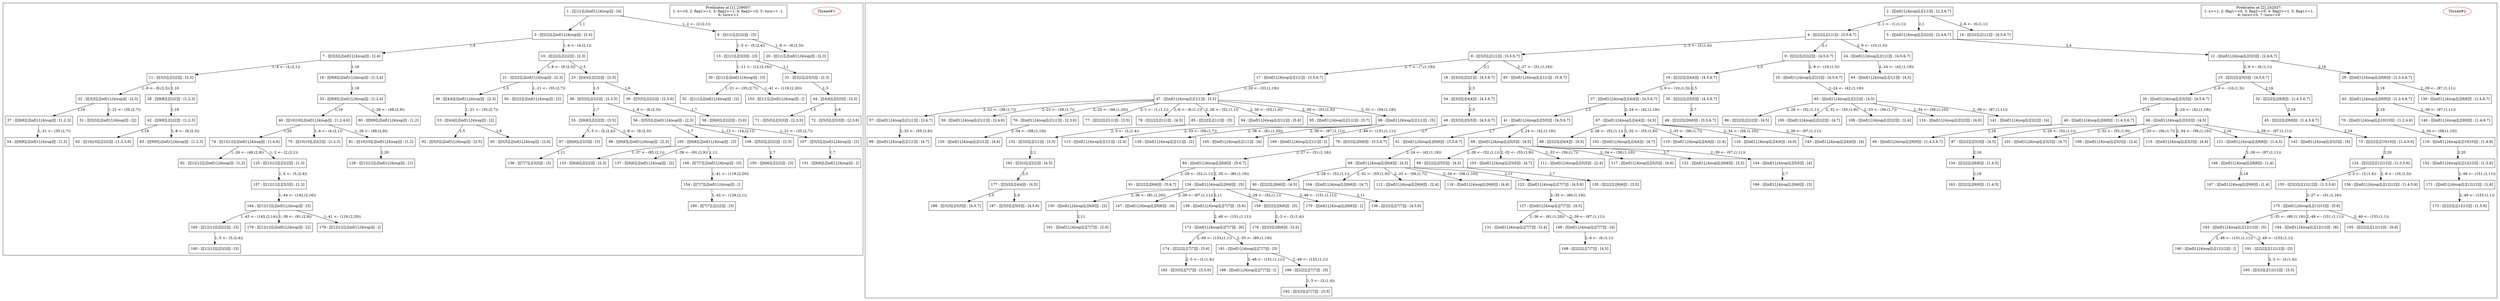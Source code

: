 digraph main {
subgraph cluster1 {
"Thread#1" [color = red];"pred_239007" [shape=box, label="Predicates at [1]_239007:\n 1: x=<0, 2: flag1>=1, 3: flag2>=1, 4: flag2=<0, 5: turn=< -1, \n6: turn>=1"];
"1" [shape = box,label ="1 : [[[1|1]],[[inf|1],[4|sup]]] : [4]"];
"1" -> "3" [label="1,1"];"1" -> "6" [label="1,-2 <-- (2,(2,1))"];"3" [shape = box,label ="3 : [[[2|2]],[[inf|1],[4|sup]]] : [2,4]"];
"3" -> "7" [label="1,4"];"3" -> "10" [label="1,-4 <-- (4,(2,1))"];"6" [shape = box,label ="6 : [[[1|1]],[[2|2]]] : [3]"];
"6" -> "13" [label="1,-5 <-- (5,(2,4))"];"6" -> "20" [label="1,-8 <-- (9,(2,3))"];"7" [shape = box,label ="7 : [[[3|3]],[[inf|1],[4|sup]]] : [2,4]"];
"7" -> "11" [label="1,-4 <-- (4,(2,1))"];"7" -> "16" [label="1,16"];"10" [shape = box,label ="10 : [[[2|2]],[[2|2]]] : [2,3]"];
"10" -> "21" [label="1,-8 <-- (9,(2,3))"];"10" -> "23" [label="1,3"];"11" [shape = box,label ="11 : [[[3|3]],[[2|2]]] : [2,3]"];
"11" -> "22" [label="1,-8 <-- (9,(2,3))"];"11" -> "28" [label="1,16"];"13" [shape = box,label ="13 : [[[1|1]],[[3|3]]] : [3]"];
"13" -> "30" [label="1,-11 <-- (12,(2,16))"];"13" -> "31" [label="1,1"];"16" [shape = box,label ="16 : [[[8|8]],[[inf|1],[4|sup]]] : [1,2,4]"];
"16" -> "33" [label="1,18"];"20" [shape = box,label ="20 : [[[1|1]],[[inf|1],[4|sup]]] : [2,3]"];
"21" [shape = box,label ="21 : [[[2|2]],[[inf|1],[4|sup]]] : [2,3]"];
"21" -> "36" [label="1,3"];"21" -> "50" [label="1,-21 <-- (35,(2,7))"];"22" [shape = box,label ="22 : [[[3|3]],[[inf|1],[4|sup]]] : [2,3]"];
"22" -> "37" [label="1,16"];"22" -> "51" [label="1,-21 <-- (35,(2,7))"];"23" [shape = box,label ="23 : [[[4|4]],[[2|2]]] : [2,3]"];
"23" -> "38" [label="1,5"];"23" -> "39" [label="1,6"];"28" [shape = box,label ="28 : [[[8|8]],[[2|2]]] : [1,2,3]"];
"28" -> "42" [label="1,18"];"30" [shape = box,label ="30 : [[[1|1]],[[inf|1],[4|sup]]] : [3]"];
"30" -> "52" [label="1,-21 <-- (35,(2,7))"];"30" -> "153" [label="1,-41 <-- (119,(2,20))"];"31" [shape = box,label ="31 : [[[2|2]],[[3|3]]] : [2,3]"];
"31" -> "44" [label="1,3"];"33" [shape = box,label ="33 : [[[9|9]],[[inf|1],[4|sup]]] : [1,2,4]"];
"33" -> "46" [label="1,19"];"33" -> "80" [label="1,-26 <-- (49,(2,9))"];"36" [shape = box,label ="36 : [[[4|4]],[[inf|1],[4|sup]]] : [2,3]"];
"36" -> "53" [label="1,-21 <-- (35,(2,7))"];"37" [shape = box,label ="37 : [[[8|8]],[[inf|1],[4|sup]]] : [1,2,3]"];
"37" -> "54" [label="1,-21 <-- (35,(2,7))"];"38" [shape = box,label ="38 : [[[5|5]],[[2|2]]] : [2,3,5]"];
"38" -> "55" [label="1,7"];"38" -> "56" [label="1,-8 <-- (9,(2,3))"];"39" [shape = box,label ="39 : [[[5|5]],[[2|2]]] : [2,3,6]"];
"39" -> "58" [label="1,7"];"42" [shape = box,label ="42 : [[[9|9]],[[2|2]]] : [1,2,3]"];
"42" -> "62" [label="1,19"];"42" -> "63" [label="1,-8 <-- (9,(2,3))"];"44" [shape = box,label ="44 : [[[4|4]],[[3|3]]] : [2,3]"];
"44" -> "71" [label="1,5"];"44" -> "72" [label="1,6"];"46" [shape = box,label ="46 : [[[10|10]],[[inf|1],[4|sup]]] : [1,2,4,6]"];
"46" -> "74" [label="1,20"];"46" -> "75" [label="1,-4 <-- (4,(2,1))"];"46" -> "81" [label="1,-26 <-- (49,(2,9))"];"50" [shape = box,label ="50 : [[[2|2]],[[inf|1],[4|sup]]] : [2]"];
"51" [shape = box,label ="51 : [[[3|3]],[[inf|1],[4|sup]]] : [2]"];
"52" [shape = box,label ="52 : [[[1|1]],[[inf|1],[4|sup]]] : [2]"];
"53" [shape = box,label ="53 : [[[4|4]],[[inf|1],[4|sup]]] : [2]"];
"53" -> "92" [label="1,5"];"53" -> "93" [label="1,6"];"54" [shape = box,label ="54 : [[[8|8]],[[inf|1],[4|sup]]] : [1,2]"];
"55" [shape = box,label ="55 : [[[6|6]],[[2|2]]] : [3,5]"];
"55" -> "97" [label="1,-5 <-- (5,(2,4))"];"55" -> "98" [label="1,-8 <-- (9,(2,3))"];"56" [shape = box,label ="56 : [[[5|5]],[[inf|1],[4|sup]]] : [2,3]"];
"56" -> "105" [label="1,7"];"56" -> "106" [label="1,-12 <-- (14,(2,1))"];"56" -> "107" [label="1,-21 <-- (35,(2,7))"];"58" [shape = box,label ="58 : [[[6|6]],[[2|2]]] : [3,6]"];
"62" [shape = box,label ="62 : [[[10|10]],[[2|2]]] : [1,2,3,6]"];
"63" [shape = box,label ="63 : [[[9|9]],[[inf|1],[4|sup]]] : [1,2,3]"];
"71" [shape = box,label ="71 : [[[5|5]],[[3|3]]] : [2,3,5]"];
"72" [shape = box,label ="72 : [[[5|5]],[[3|3]]] : [2,3,6]"];
"74" [shape = box,label ="74 : [[[12|12]],[[inf|1],[4|sup]]] : [1,4,6]"];
"74" -> "82" [label="1,-26 <-- (49,(2,9))"];"74" -> "125" [label="1,-2 <-- (2,(2,1))"];"75" [shape = box,label ="75 : [[[10|10]],[[2|2]]] : [1,2,3]"];
"80" [shape = box,label ="80 : [[[9|9]],[[inf|1],[4|sup]]] : [1,2]"];
"81" [shape = box,label ="81 : [[[10|10]],[[inf|1],[4|sup]]] : [1,2]"];
"81" -> "128" [label="1,20"];"82" [shape = box,label ="82 : [[[12|12]],[[inf|1],[4|sup]]] : [1,2]"];
"92" [shape = box,label ="92 : [[[5|5]],[[inf|1],[4|sup]]] : [2,5]"];
"93" [shape = box,label ="93 : [[[5|5]],[[inf|1],[4|sup]]] : [2,6]"];
"97" [shape = box,label ="97 : [[[6|6]],[[3|3]]] : [3]"];
"97" -> "138" [label="1,11"];"98" [shape = box,label ="98 : [[[6|6]],[[inf|1],[4|sup]]] : [2,3]"];
"105" [shape = box,label ="105 : [[[6|6]],[[inf|1],[4|sup]]] : [3]"];
"105" -> "133" [label="1,-37 <-- (85,(2,1))"];"105" -> "137" [label="1,-38 <-- (91,(2,9))"];"105" -> "149" [label="1,11"];"106" [shape = box,label ="106 : [[[5|5]],[[2|2]]] : [2,3]"];
"106" -> "150" [label="1,7"];"107" [shape = box,label ="107 : [[[5|5]],[[inf|1],[4|sup]]] : [2]"];
"107" -> "151" [label="1,7"];"125" [shape = box,label ="125 : [[[12|12]],[[2|2]]] : [1,3]"];
"125" -> "157" [label="1,-5 <-- (5,(2,4))"];"128" [shape = box,label ="128 : [[[12|12]],[[inf|1],[4|sup]]] : [1]"];
"133" [shape = box,label ="133 : [[[6|6]],[[2|2]]] : [2,3]"];
"137" [shape = box,label ="137 : [[[6|6]],[[inf|1],[4|sup]]] : [2]"];
"138" [shape = box,label ="138 : [[[7|7]],[[3|3]]] : [3]"];
"149" [shape = box,label ="149 : [[[7|7]],[[inf|1],[4|sup]]] : [3]"];
"149" -> "154" [label="1,-41 <-- (119,(2,20))"];"150" [shape = box,label ="150 : [[[6|6]],[[2|2]]] : [3]"];
"151" [shape = box,label ="151 : [[[6|6]],[[inf|1],[4|sup]]] : []"];
"153" [shape = box,label ="153 : [[[1|1]],[[inf|1],[4|sup]]] : []"];
"154" [shape = box,label ="154 : [[[7|7]],[[inf|1],[4|sup]]] : []"];
"154" -> "160" [label="1,-42 <-- (129,(2,1))"];"157" [shape = box,label ="157 : [[[12|12]],[[3|3]]] : [1,3]"];
"157" -> "164" [label="1,-44 <-- (142,(2,16))"];"160" [shape = box,label ="160 : [[[7|7]],[[2|2]]] : [3]"];
"164" [shape = box,label ="164 : [[[12|12]],[[inf|1],[4|sup]]] : [3]"];
"164" -> "165" [label="1,-45 <-- (143,(2,14))"];"164" -> "178" [label="1,-38 <-- (91,(2,9))"];"164" -> "179" [label="1,-41 <-- (119,(2,20))"];"165" [shape = box,label ="165 : [[[12|12]],[[2|2]]] : [3]"];
"165" -> "180" [label="1,-5 <-- (5,(2,4))"];"178" [shape = box,label ="178 : [[[12|12]],[[inf|1],[4|sup]]] : [2]"];
"179" [shape = box,label ="179 : [[[12|12]],[[inf|1],[4|sup]]] : []"];
"180" [shape = box,label ="180 : [[[12|12]],[[3|3]]] : [3]"];
}
subgraph cluster2 {
"Thread#2" [color = red];"pred_242037" [shape=box, label="Predicates at [2]_242037:\n 1: x>=1, 2: flag1=<0, 3: flag2=<0, 4: flag2>=1, 5: flag1>=1, \n6: turn>=0, 7: turn=<0"];
"2" [shape = box,label ="2 : [[[inf|1],[4|sup]],[[1|1]]] : [2,3,6,7]"];
"2" -> "4" [label="2,-1 <-- (1,(1,1))"];"2" -> "5" [label="2,1"];"2" -> "14" [label="2,-6 <-- (6,(1,1))"];"4" [shape = box,label ="4 : [[[2|2]],[[1|1]]] : [3,5,6,7]"];
"4" -> "8" [label="2,-3 <-- (3,(1,4))"];"4" -> "9" [label="2,1"];"4" -> "24" [label="2,-9 <-- (10,(1,3))"];"5" [shape = box,label ="5 : [[[inf|1],[4|sup]],[[2|2]]] : [2,4,6,7]"];
"5" -> "12" [label="2,4"];"8" [shape = box,label ="8 : [[[3|3]],[[1|1]]] : [3,5,6,7]"];
"8" -> "17" [label="2,-7 <-- (7,(1,16))"];"8" -> "18" [label="2,1"];"8" -> "83" [label="2,-27 <-- (51,(1,16))"];"9" [shape = box,label ="9 : [[[2|2]],[[2|2]]] : [4,5,6,7]"];
"9" -> "19" [label="2,3"];"9" -> "25" [label="2,-9 <-- (10,(1,3))"];"12" [shape = box,label ="12 : [[[inf|1],[4|sup]],[[3|3]]] : [2,4,6,7]"];
"12" -> "15" [label="2,-6 <-- (6,(1,1))"];"12" -> "29" [label="2,16"];"14" [shape = box,label ="14 : [[[2|2]],[[1|1]]] : [4,5,6,7]"];
"15" [shape = box,label ="15 : [[[2|2]],[[3|3]]] : [4,5,6,7]"];
"15" -> "26" [label="2,-9 <-- (10,(1,3))"];"15" -> "32" [label="2,16"];"17" [shape = box,label ="17 : [[[inf|1],[4|sup]],[[1|1]]] : [3,5,6,7]"];
"17" -> "47" [label="2,-20 <-- (33,(1,19))"];"18" [shape = box,label ="18 : [[[3|3]],[[2|2]]] : [4,5,6,7]"];
"18" -> "34" [label="2,3"];"19" [shape = box,label ="19 : [[[2|2]],[[4|4]]] : [4,5,6,7]"];
"19" -> "27" [label="2,-9 <-- (10,(1,3))"];"19" -> "35" [label="2,5"];"24" [shape = box,label ="24 : [[[inf|1],[4|sup]],[[1|1]]] : [4,5,6,7]"];
"24" -> "64" [label="2,-24 <-- (42,(1,19))"];"25" [shape = box,label ="25 : [[[inf|1],[4|sup]],[[2|2]]] : [4,5,6,7]"];
"25" -> "65" [label="2,-24 <-- (42,(1,19))"];"26" [shape = box,label ="26 : [[[inf|1],[4|sup]],[[3|3]]] : [4,5,6,7]"];
"26" -> "40" [label="2,16"];"26" -> "66" [label="2,-24 <-- (42,(1,19))"];"27" [shape = box,label ="27 : [[[inf|1],[4|sup]],[[4|4]]] : [4,5,6,7]"];
"27" -> "41" [label="2,5"];"27" -> "67" [label="2,-24 <-- (42,(1,19))"];"29" [shape = box,label ="29 : [[[inf|1],[4|sup]],[[8|8]]] : [1,2,4,6,7]"];
"29" -> "43" [label="2,18"];"29" -> "139" [label="2,-39 <-- (97,(1,11))"];"32" [shape = box,label ="32 : [[[2|2]],[[8|8]]] : [1,4,5,6,7]"];
"32" -> "45" [label="2,18"];"34" [shape = box,label ="34 : [[[3|3]],[[4|4]]] : [4,5,6,7]"];
"34" -> "48" [label="2,5"];"35" [shape = box,label ="35 : [[[2|2]],[[5|5]]] : [4,5,6,7]"];
"35" -> "49" [label="2,7"];"40" [shape = box,label ="40 : [[[inf|1],[4|sup]],[[8|8]]] : [1,4,5,6,7]"];
"40" -> "60" [label="2,18"];"41" [shape = box,label ="41 : [[[inf|1],[4|sup]],[[5|5]]] : [4,5,6,7]"];
"41" -> "61" [label="2,7"];"41" -> "68" [label="2,-24 <-- (42,(1,19))"];"43" [shape = box,label ="43 : [[[inf|1],[4|sup]],[[9|9]]] : [1,2,4,6,7]"];
"43" -> "70" [label="2,19"];"43" -> "140" [label="2,-39 <-- (97,(1,11))"];"45" [shape = box,label ="45 : [[[2|2]],[[9|9]]] : [1,4,5,6,7]"];
"45" -> "73" [label="2,19"];"47" [shape = box,label ="47 : [[[inf|1],[4|sup]],[[1|1]]] : [3,5]"];
"47" -> "57" [label="2,-22 <-- (38,(1,7))"];"47" -> "59" [label="2,-23 <-- (39,(1,7))"];"47" -> "76" [label="2,-25 <-- (46,(1,20))"];"47" -> "77" [label="2,-1 <-- (1,(1,1))"];"47" -> "78" [label="2,-6 <-- (6,(1,1))"];"47" -> "85" [label="2,-28 <-- (52,(1,1))"];"47" -> "94" [label="2,-30 <-- (53,(1,6))"];"47" -> "95" [label="2,-29 <-- (53,(1,5))"];"47" -> "96" [label="2,-31 <-- (54,(1,18))"];"48" [shape = box,label ="48 : [[[3|3]],[[5|5]]] : [4,5,6,7]"];
"48" -> "79" [label="2,7"];"49" [shape = box,label ="49 : [[[2|2]],[[6|6]]] : [3,5,6,7]"];
"57" [shape = box,label ="57 : [[[inf|1],[4|sup]],[[1|1]]] : [2,4,7]"];
"57" -> "99" [label="2,-32 <-- (55,(1,9))"];"59" [shape = box,label ="59 : [[[inf|1],[4|sup]],[[1|1]]] : [2,4,6]"];
"60" [shape = box,label ="60 : [[[inf|1],[4|sup]],[[9|9]]] : [1,4,5,6,7]"];
"61" [shape = box,label ="61 : [[[inf|1],[4|sup]],[[6|6]]] : [3,5,6,7]"];
"61" -> "69" [label="2,-24 <-- (42,(1,19))"];"64" [shape = box,label ="64 : [[[inf|1],[4|sup]],[[1|1]]] : [4,5]"];
"65" [shape = box,label ="65 : [[[inf|1],[4|sup]],[[2|2]]] : [4,5]"];
"65" -> "86" [label="2,-28 <-- (52,(1,1))"];"65" -> "100" [label="2,-32 <-- (55,(1,9))"];"65" -> "108" [label="2,-33 <-- (56,(1,7))"];"65" -> "114" [label="2,-34 <-- (58,(1,10))"];"65" -> "141" [label="2,-39 <-- (97,(1,11))"];"66" [shape = box,label ="66 : [[[inf|1],[4|sup]],[[3|3]]] : [4,5]"];
"66" -> "87" [label="2,-28 <-- (52,(1,1))"];"66" -> "101" [label="2,-32 <-- (55,(1,9))"];"66" -> "109" [label="2,-33 <-- (56,(1,7))"];"66" -> "115" [label="2,-34 <-- (58,(1,10))"];"66" -> "121" [label="2,16"];"66" -> "142" [label="2,-39 <-- (97,(1,11))"];"67" [shape = box,label ="67 : [[[inf|1],[4|sup]],[[4|4]]] : [4,5]"];
"67" -> "88" [label="2,-28 <-- (52,(1,1))"];"67" -> "102" [label="2,-32 <-- (55,(1,9))"];"67" -> "110" [label="2,-33 <-- (56,(1,7))"];"67" -> "116" [label="2,-34 <-- (58,(1,10))"];"67" -> "143" [label="2,-39 <-- (97,(1,11))"];"68" [shape = box,label ="68 : [[[inf|1],[4|sup]],[[5|5]]] : [4,5]"];
"68" -> "89" [label="2,-28 <-- (52,(1,1))"];"68" -> "103" [label="2,-32 <-- (55,(1,9))"];"68" -> "111" [label="2,-33 <-- (56,(1,7))"];"68" -> "117" [label="2,-34 <-- (58,(1,10))"];"68" -> "122" [label="2,7"];"68" -> "144" [label="2,-39 <-- (97,(1,11))"];"69" [shape = box,label ="69 : [[[inf|1],[4|sup]],[[6|6]]] : [4,5]"];
"69" -> "90" [label="2,-28 <-- (52,(1,1))"];"69" -> "104" [label="2,-32 <-- (55,(1,9))"];"69" -> "112" [label="2,-33 <-- (56,(1,7))"];"69" -> "118" [label="2,-34 <-- (58,(1,10))"];"69" -> "123" [label="2,11"];"70" [shape = box,label ="70 : [[[inf|1],[4|sup]],[[10|10]]] : [1,2,4,6]"];
"70" -> "119" [label="2,-34 <-- (58,(1,10))"];"73" [shape = box,label ="73 : [[[2|2]],[[10|10]]] : [1,4,5,6]"];
"73" -> "124" [label="2,20"];"76" [shape = box,label ="76 : [[[inf|1],[4|sup]],[[1|1]]] : [2,3,6]"];
"76" -> "120" [label="2,-34 <-- (58,(1,10))"];"77" [shape = box,label ="77 : [[[2|2]],[[1|1]]] : [3,5]"];
"78" [shape = box,label ="78 : [[[2|2]],[[1|1]]] : [4,5]"];
"79" [shape = box,label ="79 : [[[3|3]],[[6|6]]] : [3,5,6,7]"];
"79" -> "84" [label="2,-27 <-- (51,(1,16))"];"83" [shape = box,label ="83 : [[[inf|1],[4|sup]],[[1|1]]] : [5,6,7]"];
"84" [shape = box,label ="84 : [[[inf|1],[4|sup]],[[6|6]]] : [5,6,7]"];
"84" -> "91" [label="2,-28 <-- (52,(1,1))"];"84" -> "126" [label="2,-35 <-- (80,(1,19))"];"85" [shape = box,label ="85 : [[[2|2]],[[1|1]]] : [5]"];
"85" -> "132" [label="2,-3 <-- (3,(1,4))"];"86" [shape = box,label ="86 : [[[2|2]],[[2|2]]] : [4,5]"];
"87" [shape = box,label ="87 : [[[2|2]],[[3|3]]] : [4,5]"];
"87" -> "134" [label="2,16"];"88" [shape = box,label ="88 : [[[2|2]],[[4|4]]] : [4,5]"];
"89" [shape = box,label ="89 : [[[2|2]],[[5|5]]] : [4,5]"];
"89" -> "135" [label="2,7"];"90" [shape = box,label ="90 : [[[2|2]],[[6|6]]] : [4,5]"];
"90" -> "136" [label="2,11"];"91" [shape = box,label ="91 : [[[2|2]],[[6|6]]] : [5,6,7]"];
"94" [shape = box,label ="94 : [[[inf|1],[4|sup]],[[1|1]]] : [5,6]"];
"95" [shape = box,label ="95 : [[[inf|1],[4|sup]],[[1|1]]] : [5,7]"];
"96" [shape = box,label ="96 : [[[inf|1],[4|sup]],[[1|1]]] : [5]"];
"96" -> "113" [label="2,-33 <-- (56,(1,7))"];"96" -> "129" [label="2,-36 <-- (81,(1,20))"];"96" -> "145" [label="2,-39 <-- (97,(1,11))"];"96" -> "169" [label="2,-48 <-- (151,(1,11))"];"99" [shape = box,label ="99 : [[[inf|1],[4|sup]],[[1|1]]] : [4,7]"];
"100" [shape = box,label ="100 : [[[inf|1],[4|sup]],[[2|2]]] : [4,7]"];
"101" [shape = box,label ="101 : [[[inf|1],[4|sup]],[[3|3]]] : [4,7]"];
"102" [shape = box,label ="102 : [[[inf|1],[4|sup]],[[4|4]]] : [4,7]"];
"103" [shape = box,label ="103 : [[[inf|1],[4|sup]],[[5|5]]] : [4,7]"];
"104" [shape = box,label ="104 : [[[inf|1],[4|sup]],[[6|6]]] : [4,7]"];
"108" [shape = box,label ="108 : [[[inf|1],[4|sup]],[[2|2]]] : [2,4]"];
"109" [shape = box,label ="109 : [[[inf|1],[4|sup]],[[3|3]]] : [2,4]"];
"110" [shape = box,label ="110 : [[[inf|1],[4|sup]],[[4|4]]] : [2,4]"];
"111" [shape = box,label ="111 : [[[inf|1],[4|sup]],[[5|5]]] : [2,4]"];
"112" [shape = box,label ="112 : [[[inf|1],[4|sup]],[[6|6]]] : [2,4]"];
"113" [shape = box,label ="113 : [[[inf|1],[4|sup]],[[1|1]]] : [2,4]"];
"114" [shape = box,label ="114 : [[[inf|1],[4|sup]],[[2|2]]] : [4,6]"];
"115" [shape = box,label ="115 : [[[inf|1],[4|sup]],[[3|3]]] : [4,6]"];
"116" [shape = box,label ="116 : [[[inf|1],[4|sup]],[[4|4]]] : [4,6]"];
"117" [shape = box,label ="117 : [[[inf|1],[4|sup]],[[5|5]]] : [4,6]"];
"118" [shape = box,label ="118 : [[[inf|1],[4|sup]],[[6|6]]] : [4,6]"];
"119" [shape = box,label ="119 : [[[inf|1],[4|sup]],[[10|10]]] : [1,4,6]"];
"119" -> "152" [label="2,20"];"120" [shape = box,label ="120 : [[[inf|1],[4|sup]],[[1|1]]] : [4,6]"];
"121" [shape = box,label ="121 : [[[inf|1],[4|sup]],[[8|8]]] : [1,4,5]"];
"121" -> "146" [label="2,-39 <-- (97,(1,11))"];"122" [shape = box,label ="122 : [[[inf|1],[4|sup]],[[6|6]]] : [3,5]"];
"123" [shape = box,label ="123 : [[[inf|1],[4|sup]],[[7|7]]] : [4,5,6]"];
"123" -> "127" [label="2,-35 <-- (80,(1,19))"];"124" [shape = box,label ="124 : [[[2|2]],[[12|12]]] : [1,3,5,6]"];
"124" -> "155" [label="2,-3 <-- (3,(1,4))"];"124" -> "156" [label="2,-9 <-- (10,(1,3))"];"126" [shape = box,label ="126 : [[[inf|1],[4|sup]],[[6|6]]] : [5]"];
"126" -> "130" [label="2,-36 <-- (81,(1,20))"];"126" -> "147" [label="2,-39 <-- (97,(1,11))"];"126" -> "158" [label="2,11"];"126" -> "159" [label="2,-28 <-- (52,(1,1))"];"126" -> "170" [label="2,-48 <-- (151,(1,11))"];"127" [shape = box,label ="127 : [[[inf|1],[4|sup]],[[7|7]]] : [4,5]"];
"127" -> "131" [label="2,-36 <-- (81,(1,20))"];"127" -> "148" [label="2,-39 <-- (97,(1,11))"];"129" [shape = box,label ="129 : [[[inf|1],[4|sup]],[[1|1]]] : [2]"];
"130" [shape = box,label ="130 : [[[inf|1],[4|sup]],[[6|6]]] : [2]"];
"130" -> "161" [label="2,11"];"131" [shape = box,label ="131 : [[[inf|1],[4|sup]],[[7|7]]] : [2,4]"];
"132" [shape = box,label ="132 : [[[3|3]],[[1|1]]] : [3,5]"];
"132" -> "162" [label="2,1"];"134" [shape = box,label ="134 : [[[2|2]],[[8|8]]] : [1,4,5]"];
"134" -> "163" [label="2,18"];"135" [shape = box,label ="135 : [[[2|2]],[[6|6]]] : [3,5]"];
"136" [shape = box,label ="136 : [[[2|2]],[[7|7]]] : [4,5,6]"];
"139" [shape = box,label ="139 : [[[inf|1],[4|sup]],[[8|8]]] : [1,4,6,7]"];
"140" [shape = box,label ="140 : [[[inf|1],[4|sup]],[[9|9]]] : [1,4,6,7]"];
"141" [shape = box,label ="141 : [[[inf|1],[4|sup]],[[2|2]]] : [4]"];
"142" [shape = box,label ="142 : [[[inf|1],[4|sup]],[[3|3]]] : [4]"];
"143" [shape = box,label ="143 : [[[inf|1],[4|sup]],[[4|4]]] : [4]"];
"144" [shape = box,label ="144 : [[[inf|1],[4|sup]],[[5|5]]] : [4]"];
"144" -> "166" [label="2,7"];"145" [shape = box,label ="145 : [[[inf|1],[4|sup]],[[1|1]]] : [4]"];
"146" [shape = box,label ="146 : [[[inf|1],[4|sup]],[[8|8]]] : [1,4]"];
"146" -> "167" [label="2,18"];"147" [shape = box,label ="147 : [[[inf|1],[4|sup]],[[6|6]]] : [4]"];
"148" [shape = box,label ="148 : [[[inf|1],[4|sup]],[[7|7]]] : [4]"];
"148" -> "168" [label="2,-6 <-- (6,(1,1))"];"152" [shape = box,label ="152 : [[[inf|1],[4|sup]],[[12|12]]] : [1,3,6]"];
"152" -> "171" [label="2,-48 <-- (151,(1,11))"];"155" [shape = box,label ="155 : [[[3|3]],[[12|12]]] : [1,3,5,6]"];
"155" -> "175" [label="2,-27 <-- (51,(1,16))"];"156" [shape = box,label ="156 : [[[inf|1],[4|sup]],[[12|12]]] : [1,4,5,6]"];
"158" [shape = box,label ="158 : [[[inf|1],[4|sup]],[[7|7]]] : [5,6]"];
"158" -> "172" [label="2,-48 <-- (151,(1,11))"];"159" [shape = box,label ="159 : [[[2|2]],[[6|6]]] : [5]"];
"159" -> "176" [label="2,-3 <-- (3,(1,4))"];"161" [shape = box,label ="161 : [[[inf|1],[4|sup]],[[7|7]]] : [2,6]"];
"162" [shape = box,label ="162 : [[[3|3]],[[2|2]]] : [4,5]"];
"162" -> "177" [label="2,3"];"163" [shape = box,label ="163 : [[[2|2]],[[9|9]]] : [1,4,5]"];
"166" [shape = box,label ="166 : [[[inf|1],[4|sup]],[[6|6]]] : [3]"];
"167" [shape = box,label ="167 : [[[inf|1],[4|sup]],[[9|9]]] : [1,4]"];
"168" [shape = box,label ="168 : [[[2|2]],[[7|7]]] : [4,5]"];
"169" [shape = box,label ="169 : [[[inf|1],[4|sup]],[[1|1]]] : []"];
"170" [shape = box,label ="170 : [[[inf|1],[4|sup]],[[6|6]]] : []"];
"171" [shape = box,label ="171 : [[[inf|1],[4|sup]],[[12|12]]] : [1,6]"];
"171" -> "173" [label="2,-49 <-- (153,(1,1))"];"172" [shape = box,label ="172 : [[[inf|1],[4|sup]],[[7|7]]] : [6]"];
"172" -> "174" [label="2,-49 <-- (153,(1,1))"];"172" -> "181" [label="2,-35 <-- (80,(1,19))"];"173" [shape = box,label ="173 : [[[2|2]],[[12|12]]] : [1,5,6]"];
"174" [shape = box,label ="174 : [[[2|2]],[[7|7]]] : [5,6]"];
"174" -> "182" [label="2,-3 <-- (3,(1,4))"];"175" [shape = box,label ="175 : [[[inf|1],[4|sup]],[[12|12]]] : [5,6]"];
"175" -> "183" [label="2,-35 <-- (80,(1,19))"];"175" -> "184" [label="2,-48 <-- (151,(1,11))"];"175" -> "185" [label="2,-49 <-- (153,(1,1))"];"176" [shape = box,label ="176 : [[[3|3]],[[6|6]]] : [3,5]"];
"177" [shape = box,label ="177 : [[[3|3]],[[4|4]]] : [4,5]"];
"177" -> "186" [label="2,5"];"177" -> "187" [label="2,6"];"181" [shape = box,label ="181 : [[[inf|1],[4|sup]],[[7|7]]] : [5]"];
"181" -> "188" [label="2,-48 <-- (151,(1,11))"];"181" -> "189" [label="2,-49 <-- (153,(1,1))"];"182" [shape = box,label ="182 : [[[3|3]],[[7|7]]] : [3,5,6]"];
"183" [shape = box,label ="183 : [[[inf|1],[4|sup]],[[12|12]]] : [5]"];
"183" -> "190" [label="2,-48 <-- (151,(1,11))"];"183" -> "191" [label="2,-49 <-- (153,(1,1))"];"184" [shape = box,label ="184 : [[[inf|1],[4|sup]],[[12|12]]] : [6]"];
"185" [shape = box,label ="185 : [[[2|2]],[[12|12]]] : [5,6]"];
"186" [shape = box,label ="186 : [[[3|3]],[[5|5]]] : [4,5,7]"];
"187" [shape = box,label ="187 : [[[3|3]],[[5|5]]] : [4,5,6]"];
"188" [shape = box,label ="188 : [[[inf|1],[4|sup]],[[7|7]]] : []"];
"189" [shape = box,label ="189 : [[[2|2]],[[7|7]]] : [5]"];
"189" -> "192" [label="2,-3 <-- (3,(1,4))"];"190" [shape = box,label ="190 : [[[inf|1],[4|sup]],[[12|12]]] : []"];
"191" [shape = box,label ="191 : [[[2|2]],[[12|12]]] : [5]"];
"191" -> "193" [label="2,-3 <-- (3,(1,4))"];"192" [shape = box,label ="192 : [[[3|3]],[[7|7]]] : [3,5]"];
"193" [shape = box,label ="193 : [[[3|3]],[[12|12]]] : [3,5]"];
}
}
